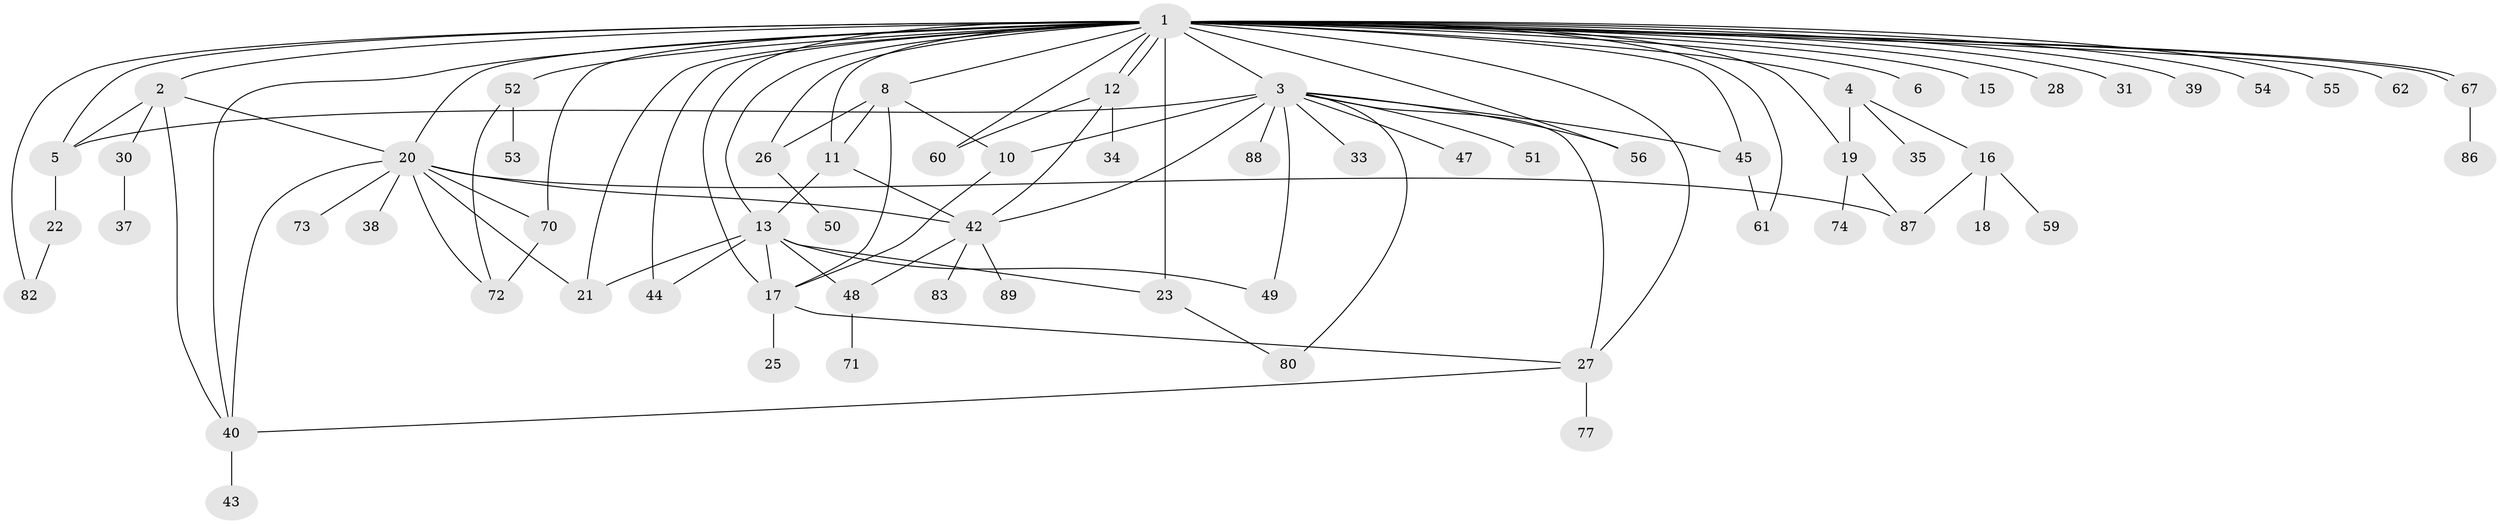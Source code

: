 // original degree distribution, {31: 0.011235955056179775, 5: 0.07865168539325842, 11: 0.02247191011235955, 4: 0.0898876404494382, 1: 0.3707865168539326, 2: 0.20224719101123595, 17: 0.011235955056179775, 3: 0.1797752808988764, 7: 0.02247191011235955, 6: 0.011235955056179775}
// Generated by graph-tools (version 1.1) at 2025/11/02/27/25 16:11:11]
// undirected, 65 vertices, 102 edges
graph export_dot {
graph [start="1"]
  node [color=gray90,style=filled];
  1 [super="+9"];
  2 [super="+14"];
  3 [super="+24"];
  4;
  5 [super="+7"];
  6;
  8 [super="+69"];
  10;
  11;
  12;
  13 [super="+41"];
  15;
  16 [super="+78"];
  17 [super="+32"];
  18;
  19 [super="+84"];
  20 [super="+36"];
  21 [super="+63"];
  22;
  23 [super="+29"];
  25;
  26;
  27 [super="+85"];
  28;
  30;
  31;
  33;
  34;
  35 [super="+75"];
  37 [super="+68"];
  38;
  39;
  40 [super="+66"];
  42 [super="+46"];
  43;
  44;
  45 [super="+64"];
  47;
  48 [super="+65"];
  49;
  50 [super="+58"];
  51;
  52 [super="+57"];
  53;
  54 [super="+76"];
  55;
  56;
  59;
  60;
  61;
  62 [super="+79"];
  67;
  70;
  71;
  72 [super="+81"];
  73;
  74;
  77;
  80;
  82;
  83;
  86;
  87;
  88;
  89;
  1 -- 2 [weight=2];
  1 -- 3 [weight=4];
  1 -- 4;
  1 -- 5;
  1 -- 6;
  1 -- 8;
  1 -- 12;
  1 -- 12;
  1 -- 13;
  1 -- 15;
  1 -- 19;
  1 -- 21;
  1 -- 26;
  1 -- 27 [weight=2];
  1 -- 28;
  1 -- 31;
  1 -- 40;
  1 -- 44 [weight=2];
  1 -- 55;
  1 -- 56;
  1 -- 60;
  1 -- 61;
  1 -- 62;
  1 -- 67;
  1 -- 67;
  1 -- 70 [weight=2];
  1 -- 82;
  1 -- 39;
  1 -- 11;
  1 -- 45 [weight=2];
  1 -- 17 [weight=2];
  1 -- 20 [weight=2];
  1 -- 52;
  1 -- 54;
  1 -- 23;
  2 -- 20;
  2 -- 40;
  2 -- 30;
  2 -- 5;
  3 -- 5;
  3 -- 10;
  3 -- 33;
  3 -- 49;
  3 -- 51;
  3 -- 80;
  3 -- 88;
  3 -- 56;
  3 -- 45;
  3 -- 47;
  3 -- 42;
  3 -- 27;
  4 -- 16;
  4 -- 19;
  4 -- 35;
  5 -- 22;
  8 -- 26;
  8 -- 10;
  8 -- 11;
  8 -- 17;
  10 -- 17;
  11 -- 13;
  11 -- 42;
  12 -- 34;
  12 -- 42;
  12 -- 60;
  13 -- 23;
  13 -- 44;
  13 -- 49;
  13 -- 48;
  13 -- 17;
  13 -- 21;
  16 -- 18;
  16 -- 59;
  16 -- 87;
  17 -- 25;
  17 -- 27;
  19 -- 74;
  19 -- 87;
  20 -- 38;
  20 -- 70;
  20 -- 72;
  20 -- 73;
  20 -- 87;
  20 -- 40;
  20 -- 42;
  20 -- 21;
  22 -- 82;
  23 -- 80;
  26 -- 50;
  27 -- 77;
  27 -- 40;
  30 -- 37;
  40 -- 43;
  42 -- 89;
  42 -- 48;
  42 -- 83;
  45 -- 61;
  48 -- 71;
  52 -- 53;
  52 -- 72;
  67 -- 86;
  70 -- 72;
}
